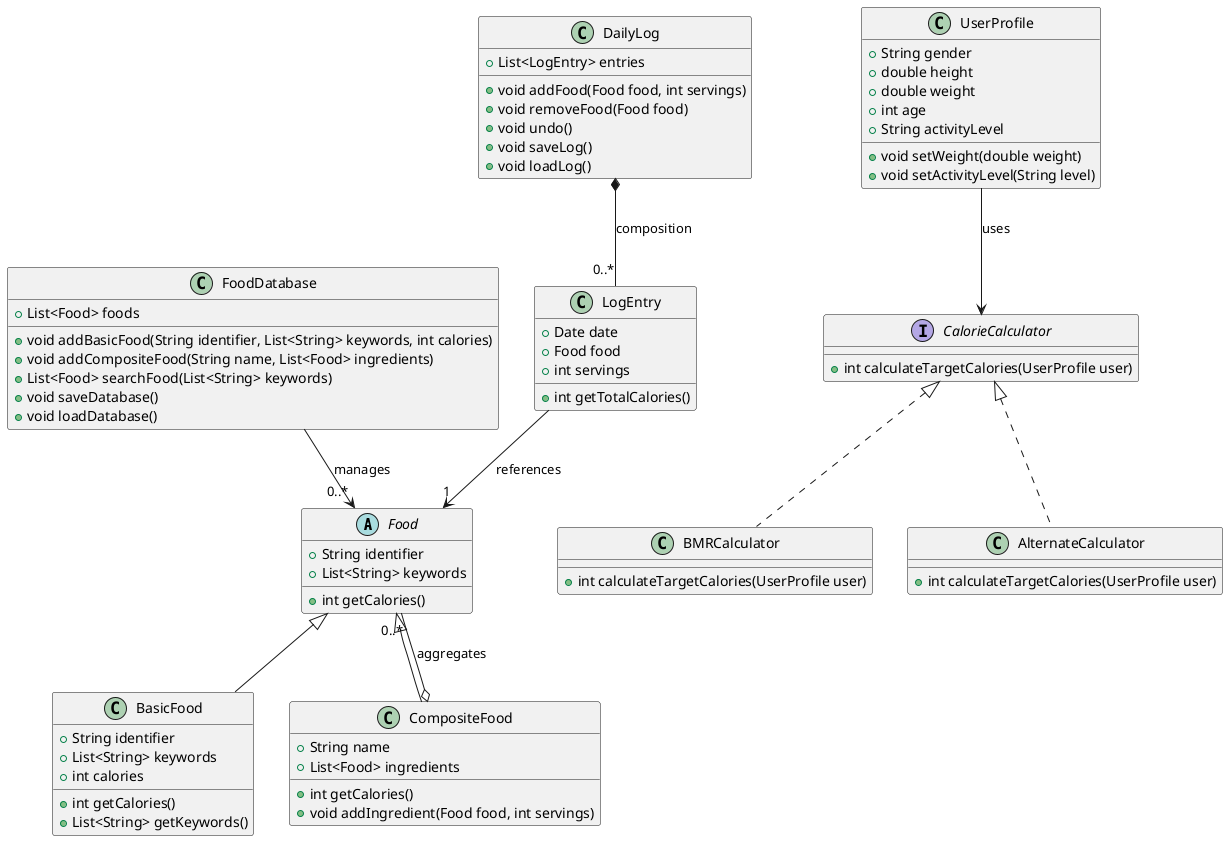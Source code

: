 @startuml Diet Assistant Class Diagram

abstract class Food {
  +String identifier
  +List<String> keywords
  +int getCalories()
}

interface CalorieCalculator {
  +int calculateTargetCalories(UserProfile user)
}

class BasicFood extends Food {
  +String identifier
  +List<String> keywords
  +int calories
  +int getCalories()
  +List<String> getKeywords()
}

class CompositeFood extends Food {
  +String name
  +List<Food> ingredients
  +int getCalories()
  +void addIngredient(Food food, int servings)
}

class FoodDatabase {
  +List<Food> foods
  +void addBasicFood(String identifier, List<String> keywords, int calories)
  +void addCompositeFood(String name, List<Food> ingredients)
  +List<Food> searchFood(List<String> keywords)
  +void saveDatabase()
  +void loadDatabase()
}

class LogEntry {
  +Date date
  +Food food
  +int servings
  +int getTotalCalories()
}

class DailyLog {
  +List<LogEntry> entries
  +void addFood(Food food, int servings)
  +void removeFood(Food food)
  +void undo()
  +void saveLog()
  +void loadLog()
}

class UserProfile {
  +String gender
  +double height
  +double weight
  +int age
  +String activityLevel
  +void setWeight(double weight)
  +void setActivityLevel(String level)
}

class BMRCalculator implements CalorieCalculator {
  +int calculateTargetCalories(UserProfile user)
}

class AlternateCalculator implements CalorieCalculator {
  +int calculateTargetCalories(UserProfile user)
}

CompositeFood o-- "0..*" Food : aggregates
DailyLog *-- "0..*" LogEntry : composition
UserProfile --> CalorieCalculator : uses
FoodDatabase --> "0..*" Food : manages
LogEntry --> "1" Food : references

@enduml